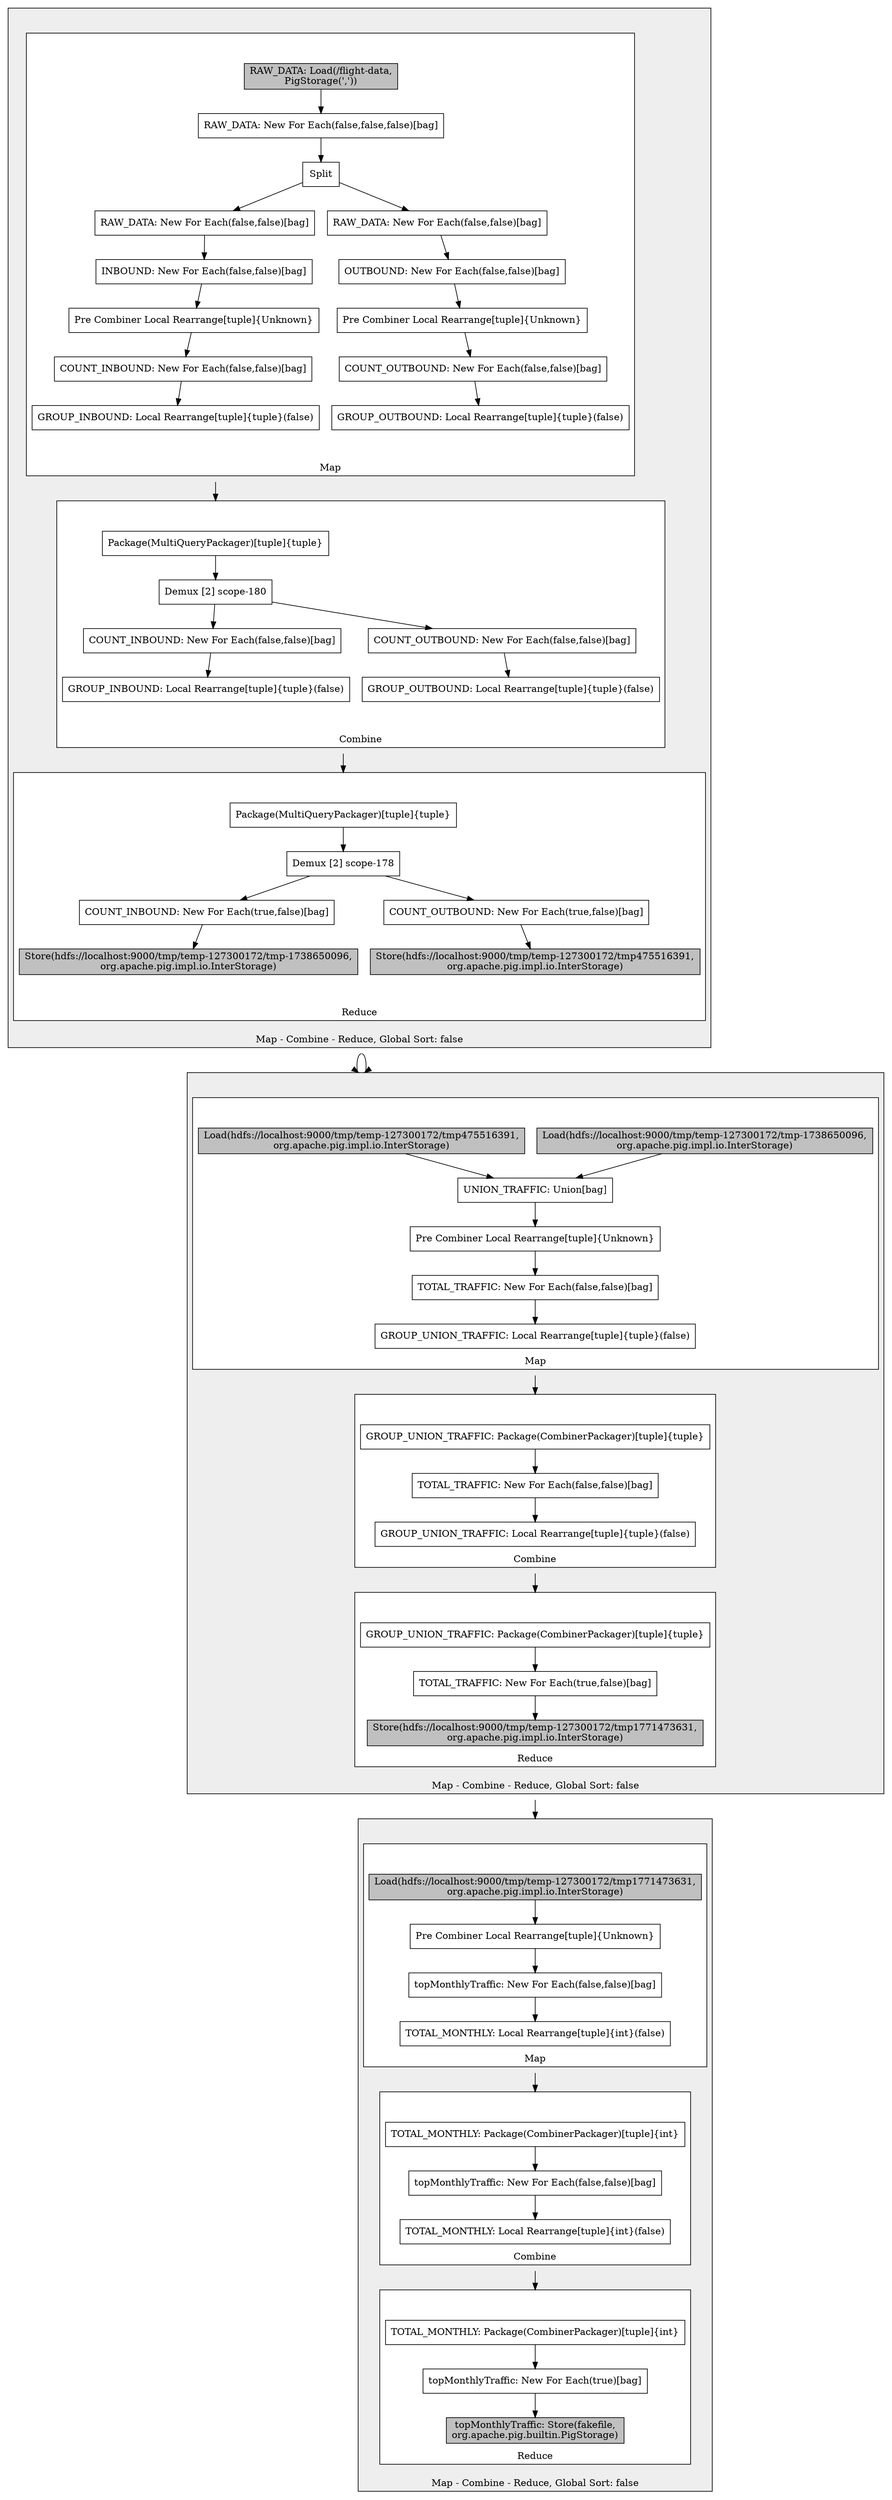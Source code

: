 #--------------------------------------------------
# Map Reduce Plan                                  
#--------------------------------------------------
digraph plan {
compound=true;
node [shape=rect];
s487399149_in [label="", style=invis, height=0, width=0];
s487399149_out [label="", style=invis, height=0, width=0];
subgraph cluster_487399149 {
label="Map - Combine - Reduce, Global Sort: false"; style="filled"; fillcolor="#EEEEEE"labelloc=b;
s0_in [label="", style=invis, height=0, width=0];
s0_out [label="", style=invis, height=0, width=0];
subgraph cluster_0 {
label="Map"; style="filled"; fillcolor="white"labelloc=b;
2070489048 [label="Split"];
2070488856 [label="Pre Combiner Local Rearrange[tuple]{Unknown}"];
487399114 [label="COUNT_INBOUND: New For Each(false,false)[bag]"];
2070488831 [label="GROUP_INBOUND: Local Rearrange[tuple]{tuple}(false)"];
487399334 [label="INBOUND: New For Each(false,false)[bag]"];
487399362 [label="RAW_DATA: New For Each(false,false)[bag]"];
2070488856 -> 487399114
487399114 -> 2070488831
487399334 -> 2070488856
487399362 -> 487399334
2070489048 -> 487399362
2070488986 [label="COUNT_OUTBOUND: New For Each(false,false)[bag]"];
2070489018 [label="GROUP_OUTBOUND: Local Rearrange[tuple]{tuple}(false)"];
487399269 [label="OUTBOUND: New For Each(false,false)[bag]"];
2070489043 [label="Pre Combiner Local Rearrange[tuple]{Unknown}"];
487399297 [label="RAW_DATA: New For Each(false,false)[bag]"];
2070488986 -> 2070489018
487399269 -> 2070489043
2070489043 -> 2070488986
487399297 -> 487399269
2070489048 -> 487399297
s2070489048_out [label="", style=invis, height=0, width=0];
2070488831 -> s2070489048_out [style=invis];
2070489018 -> s2070489048_out [style=invis];
487399368 [label="RAW_DATA: New For Each(false,false,false)[bag]"];
1923940087 [label="RAW_DATA: Load(/flight-data,\nPigStorage(','))", style="filled", fillcolor="gray"];
487399368 -> 2070489048
1923940087 -> 487399368
s0_in -> 1923940087 [style=invis];
};
s2070489048_out -> s0_out [style=invis];
s1_in [label="", style=invis, height=0, width=0];
s1_out [label="", style=invis, height=0, width=0];
subgraph cluster_1 {
label="Combine"; style="filled"; fillcolor="white"labelloc=b;
2070489073 [label="Package(MultiQueryPackager)[tuple]{tuple}"];
2070489072 [label="Demux [2] scope-180"];
2070488857 [label="GROUP_INBOUND: Local Rearrange[tuple]{tuple}(false)"];
2070488824 [label="COUNT_INBOUND: New For Each(false,false)[bag]"];
2070488824 -> 2070488857
2070489072 -> 2070488824
2070489011 [label="COUNT_OUTBOUND: New For Each(false,false)[bag]"];
2070489044 [label="GROUP_OUTBOUND: Local Rearrange[tuple]{tuple}(false)"];
2070489011 -> 2070489044
2070489072 -> 2070489011
s2070489072_out [label="", style=invis, height=0, width=0];
2070488857 -> s2070489072_out [style=invis];
2070489044 -> s2070489072_out [style=invis];
2070489073 -> 2070489072
s1_in -> 2070489073 [style=invis];
};
s2070489072_out -> s1_out [style=invis];
s2_in [label="", style=invis, height=0, width=0];
s2_out [label="", style=invis, height=0, width=0];
subgraph cluster_2 {
label="Reduce"; style="filled"; fillcolor="white"labelloc=b;
2070489049 [label="Demux [2] scope-178"];
487399120 [label="Store(hdfs://localhost:9000/tmp/temp-127300172/tmp-1738650096,\norg.apache.pig.impl.io.InterStorage)", style="filled", fillcolor="gray"];
487399302 [label="COUNT_INBOUND: New For Each(true,false)[bag]"];
487399302 -> 487399120
2070489049 -> 487399302
487399118 [label="Store(hdfs://localhost:9000/tmp/temp-127300172/tmp475516391,\norg.apache.pig.impl.io.InterStorage)", style="filled", fillcolor="gray"];
487399237 [label="COUNT_OUTBOUND: New For Each(true,false)[bag]"];
487399237 -> 487399118
2070489049 -> 487399237
s2070489049_out [label="", style=invis, height=0, width=0];
487399120 -> s2070489049_out [style=invis];
487399118 -> s2070489049_out [style=invis];
2070489050 [label="Package(MultiQueryPackager)[tuple]{tuple}"];
2070489050 -> 2070489049
s2_in -> 2070489050 [style=invis];
};
s2070489049_out -> s2_out [style=invis];
s0_out -> s1_in [lhead=cluster_1]
s1_out -> s2_in [lhead=cluster_2]
s487399149_in -> s0_in [style=invis];
};
s2_out -> s487399149_out [style=invis];
s487399115_in [label="", style=invis, height=0, width=0];
s487399115_out [label="", style=invis, height=0, width=0];
subgraph cluster_487399115 {
label="Map - Combine - Reduce, Global Sort: false"; style="filled"; fillcolor="#EEEEEE"labelloc=b;
s3_in [label="", style=invis, height=0, width=0];
s3_out [label="", style=invis, height=0, width=0];
subgraph cluster_3 {
label="Map"; style="filled"; fillcolor="white"labelloc=b;
2070488924 [label="topMonthlyTraffic: New For Each(false,false)[bag]"];
487399116 [label="Load(hdfs://localhost:9000/tmp/temp-127300172/tmp1771473631,\norg.apache.pig.impl.io.InterStorage)", style="filled", fillcolor="gray"];
2070488979 [label="TOTAL_MONTHLY: Local Rearrange[tuple]{int}(false)"];
2070488982 [label="Pre Combiner Local Rearrange[tuple]{Unknown}"];
2070488924 -> 2070488979
487399116 -> 2070488982
2070488982 -> 2070488924
s3_in -> 487399116 [style=invis];
};
2070488979 -> s3_out [style=invis];
s4_in [label="", style=invis, height=0, width=0];
s4_out [label="", style=invis, height=0, width=0];
subgraph cluster_4 {
label="Combine"; style="filled"; fillcolor="white"labelloc=b;
2070488957 [label="TOTAL_MONTHLY: Package(CombinerPackager)[tuple]{int}"];
2070488951 [label="topMonthlyTraffic: New For Each(false,false)[bag]"];
2070488983 [label="TOTAL_MONTHLY: Local Rearrange[tuple]{int}(false)"];
2070488957 -> 2070488951
2070488951 -> 2070488983
s4_in -> 2070488957 [style=invis];
};
2070488983 -> s4_out [style=invis];
s5_in [label="", style=invis, height=0, width=0];
s5_out [label="", style=invis, height=0, width=0];
subgraph cluster_5 {
label="Reduce"; style="filled"; fillcolor="white"labelloc=b;
487399150 [label="topMonthlyTraffic: Store(fakefile,\norg.apache.pig.builtin.PigStorage)", style="filled", fillcolor="gray"];
487399151 [label="topMonthlyTraffic: New For Each(true)[bag]"];
487399180 [label="TOTAL_MONTHLY: Package(CombinerPackager)[tuple]{int}"];
487399151 -> 487399150
487399180 -> 487399151
s5_in -> 487399180 [style=invis];
};
487399150 -> s5_out [style=invis];
s3_out -> s4_in [lhead=cluster_4]
s4_out -> s5_in [lhead=cluster_5]
s487399115_in -> s3_in [style=invis];
};
s5_out -> s487399115_out [style=invis];
s487399143_in [label="", style=invis, height=0, width=0];
s487399143_out [label="", style=invis, height=0, width=0];
subgraph cluster_487399143 {
label="Map - Combine - Reduce, Global Sort: false"; style="filled"; fillcolor="#EEEEEE"labelloc=b;
s6_in [label="", style=invis, height=0, width=0];
s6_out [label="", style=invis, height=0, width=0];
subgraph cluster_6 {
label="Map"; style="filled"; fillcolor="white"labelloc=b;
487399119 [label="Load(hdfs://localhost:9000/tmp/temp-127300172/tmp475516391,\norg.apache.pig.impl.io.InterStorage)", style="filled", fillcolor="gray"];
2070488861 [label="TOTAL_TRAFFIC: New For Each(false,false)[bag]"];
2070488894 [label="GROUP_UNION_TRAFFIC: Local Rearrange[tuple]{tuple}(false)"];
487399142 [label="Load(hdfs://localhost:9000/tmp/temp-127300172/tmp-1738650096,\norg.apache.pig.impl.io.InterStorage)", style="filled", fillcolor="gray"];
487399236 [label="UNION_TRAFFIC: Union[bag]"];
2070488919 [label="Pre Combiner Local Rearrange[tuple]{Unknown}"];
487399119 -> 487399236
2070488861 -> 2070488894
487399142 -> 487399236
487399236 -> 2070488919
2070488919 -> 2070488861
s6_in -> 487399119 [style=invis];
s6_in -> 487399142 [style=invis];
};
2070488894 -> s6_out [style=invis];
s7_in [label="", style=invis, height=0, width=0];
s7_out [label="", style=invis, height=0, width=0];
subgraph cluster_7 {
label="Combine"; style="filled"; fillcolor="white"labelloc=b;
2070488920 [label="GROUP_UNION_TRAFFIC: Local Rearrange[tuple]{tuple}(false)"];
2070488893 [label="GROUP_UNION_TRAFFIC: Package(CombinerPackager)[tuple]{tuple}"];
2070488887 [label="TOTAL_TRAFFIC: New For Each(false,false)[bag]"];
2070488893 -> 2070488887
2070488887 -> 2070488920
s7_in -> 2070488893 [style=invis];
};
2070488920 -> s7_out [style=invis];
s8_in [label="", style=invis, height=0, width=0];
s8_out [label="", style=invis, height=0, width=0];
subgraph cluster_8 {
label="Reduce"; style="filled"; fillcolor="white"labelloc=b;
487399182 [label="TOTAL_TRAFFIC: New For Each(true,false)[bag]"];
487399213 [label="GROUP_UNION_TRAFFIC: Package(CombinerPackager)[tuple]{tuple}"];
487399117 [label="Store(hdfs://localhost:9000/tmp/temp-127300172/tmp1771473631,\norg.apache.pig.impl.io.InterStorage)", style="filled", fillcolor="gray"];
487399182 -> 487399117
487399213 -> 487399182
s8_in -> 487399213 [style=invis];
};
487399117 -> s8_out [style=invis];
s6_out -> s7_in [lhead=cluster_7]
s7_out -> s8_in [lhead=cluster_8]
s487399143_in -> s6_in [style=invis];
};
s8_out -> s487399143_out [style=invis];
s487399149_out -> s487399143_in [lhead=cluster_487399143]
s487399149_out -> s487399143_in [lhead=cluster_487399143]
s487399143_out -> s487399115_in [lhead=cluster_487399115]
}

